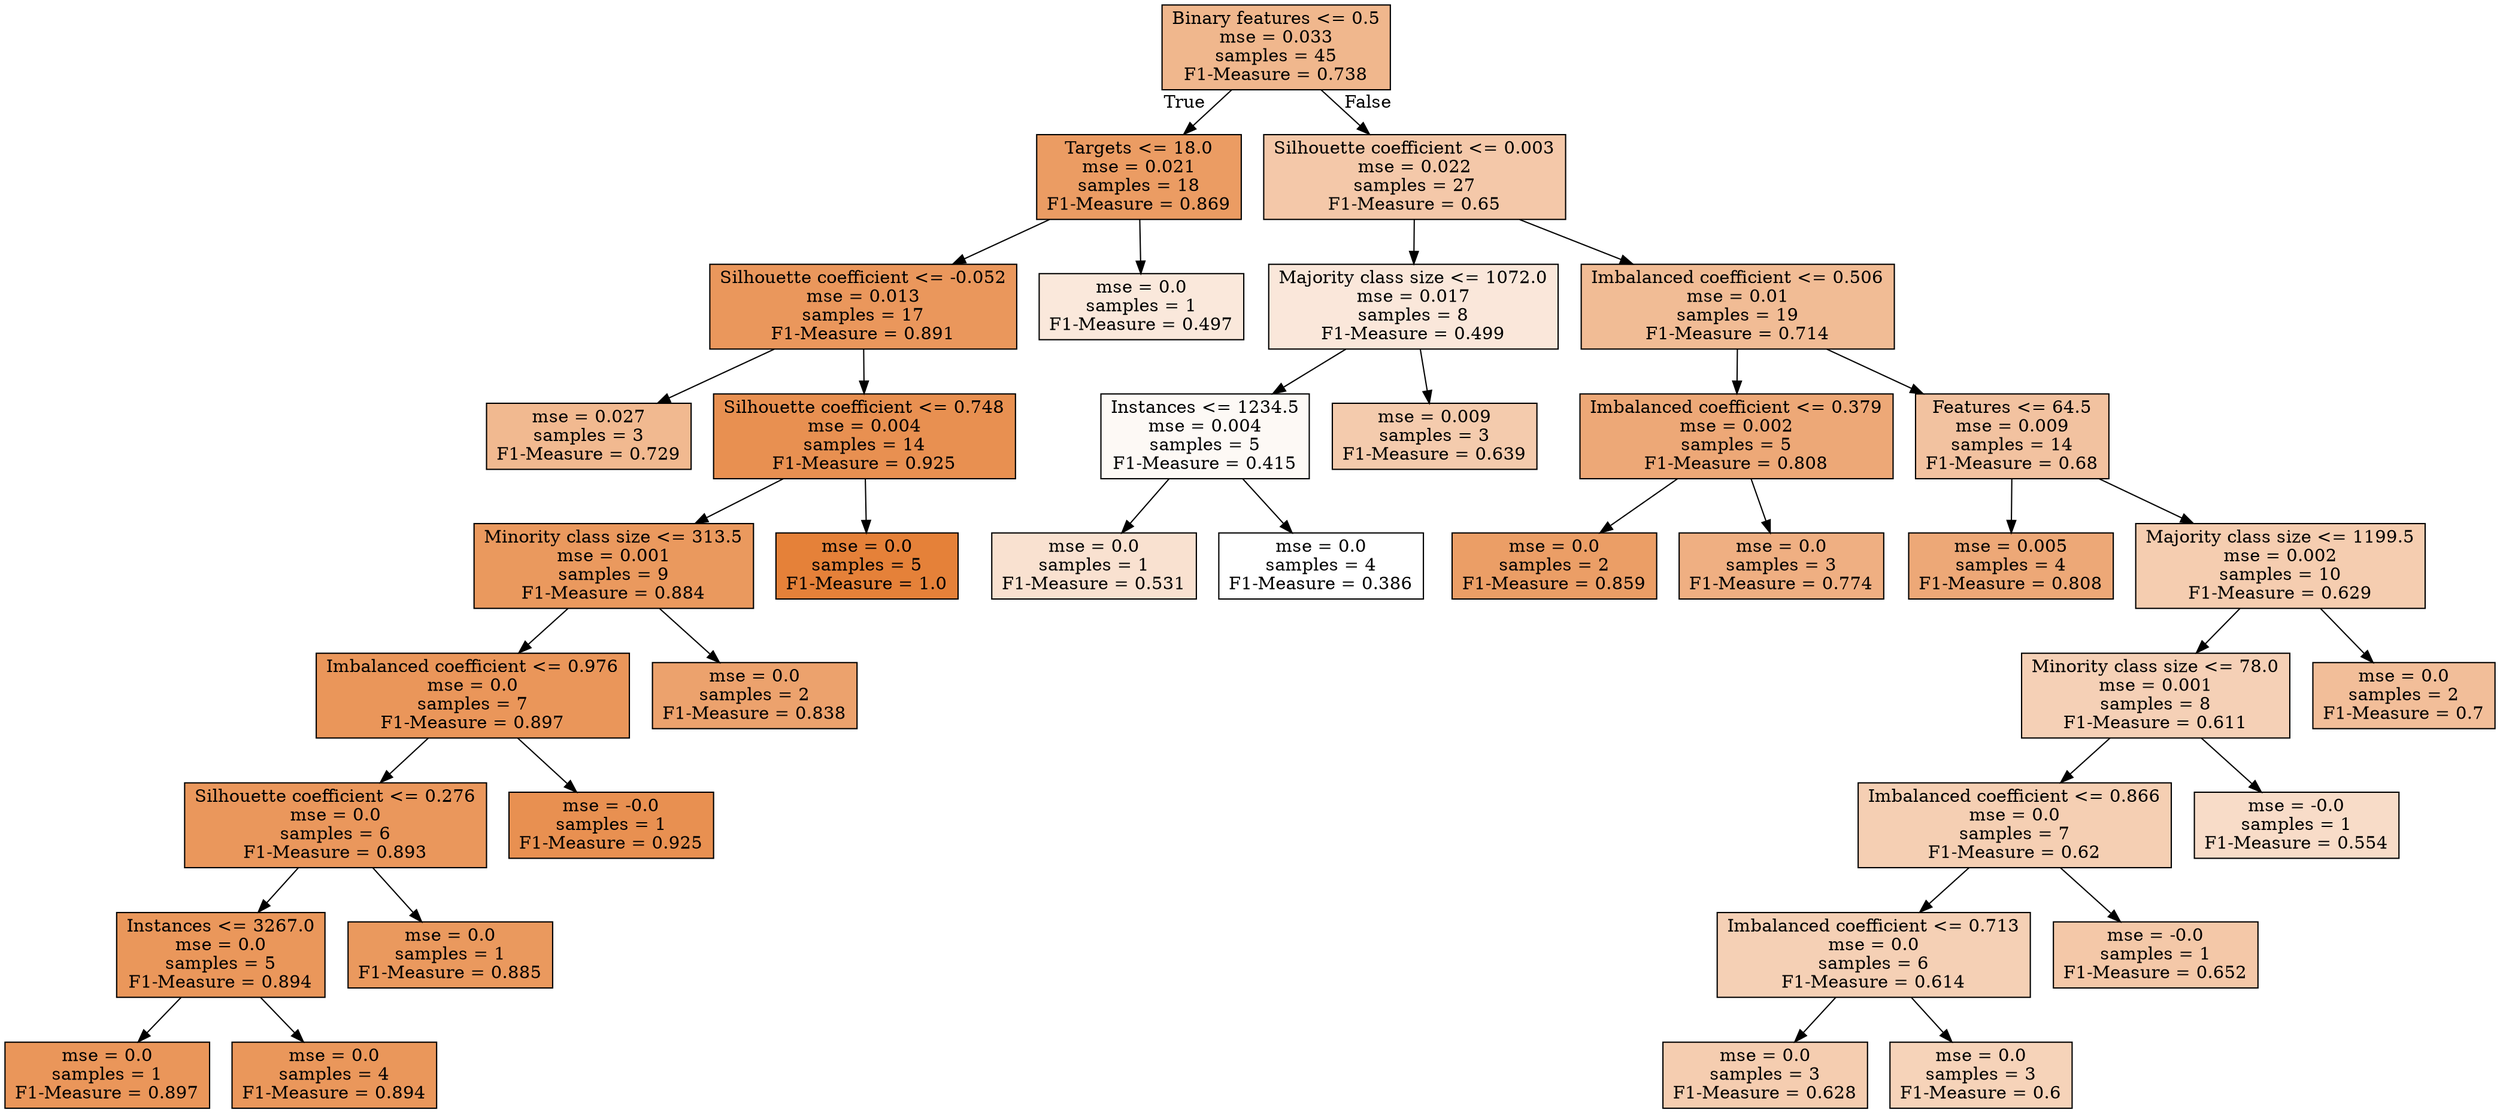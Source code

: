 digraph Tree {
node [shape=box, style="filled", color="black"] ;
0 [label="Binary features <= 0.5\nmse = 0.033\nsamples = 45\nF1-Measure = 0.738", fillcolor="#e5813992"] ;
1 [label="Targets <= 18.0\nmse = 0.021\nsamples = 18\nF1-Measure = 0.869", fillcolor="#e58139c9"] ;
0 -> 1 [labeldistance=2.5, labelangle=45, headlabel="True"] ;
2 [label="Silhouette coefficient <= -0.052\nmse = 0.013\nsamples = 17\nF1-Measure = 0.891", fillcolor="#e58139d2"] ;
1 -> 2 ;
3 [label="mse = 0.027\nsamples = 3\nF1-Measure = 0.729", fillcolor="#e581398e"] ;
2 -> 3 ;
4 [label="Silhouette coefficient <= 0.748\nmse = 0.004\nsamples = 14\nF1-Measure = 0.925", fillcolor="#e58139e0"] ;
2 -> 4 ;
5 [label="Minority class size <= 313.5\nmse = 0.001\nsamples = 9\nF1-Measure = 0.884", fillcolor="#e58139cf"] ;
4 -> 5 ;
6 [label="Imbalanced coefficient <= 0.976\nmse = 0.0\nsamples = 7\nF1-Measure = 0.897", fillcolor="#e58139d4"] ;
5 -> 6 ;
7 [label="Silhouette coefficient <= 0.276\nmse = 0.0\nsamples = 6\nF1-Measure = 0.893", fillcolor="#e58139d2"] ;
6 -> 7 ;
8 [label="Instances <= 3267.0\nmse = 0.0\nsamples = 5\nF1-Measure = 0.894", fillcolor="#e58139d3"] ;
7 -> 8 ;
9 [label="mse = 0.0\nsamples = 1\nF1-Measure = 0.897", fillcolor="#e58139d4"] ;
8 -> 9 ;
10 [label="mse = 0.0\nsamples = 4\nF1-Measure = 0.894", fillcolor="#e58139d3"] ;
8 -> 10 ;
11 [label="mse = 0.0\nsamples = 1\nF1-Measure = 0.885", fillcolor="#e58139cf"] ;
7 -> 11 ;
12 [label="mse = -0.0\nsamples = 1\nF1-Measure = 0.925", fillcolor="#e58139e0"] ;
6 -> 12 ;
13 [label="mse = 0.0\nsamples = 2\nF1-Measure = 0.838", fillcolor="#e58139bc"] ;
5 -> 13 ;
14 [label="mse = 0.0\nsamples = 5\nF1-Measure = 1.0", fillcolor="#e58139ff"] ;
4 -> 14 ;
15 [label="mse = 0.0\nsamples = 1\nF1-Measure = 0.497", fillcolor="#e581392e"] ;
1 -> 15 ;
16 [label="Silhouette coefficient <= 0.003\nmse = 0.022\nsamples = 27\nF1-Measure = 0.65", fillcolor="#e581396e"] ;
0 -> 16 [labeldistance=2.5, labelangle=-45, headlabel="False"] ;
17 [label="Majority class size <= 1072.0\nmse = 0.017\nsamples = 8\nF1-Measure = 0.499", fillcolor="#e581392f"] ;
16 -> 17 ;
18 [label="Instances <= 1234.5\nmse = 0.004\nsamples = 5\nF1-Measure = 0.415", fillcolor="#e581390c"] ;
17 -> 18 ;
19 [label="mse = 0.0\nsamples = 1\nF1-Measure = 0.531", fillcolor="#e581393c"] ;
18 -> 19 ;
20 [label="mse = 0.0\nsamples = 4\nF1-Measure = 0.386", fillcolor="#e5813900"] ;
18 -> 20 ;
21 [label="mse = 0.009\nsamples = 3\nF1-Measure = 0.639", fillcolor="#e5813969"] ;
17 -> 21 ;
22 [label="Imbalanced coefficient <= 0.506\nmse = 0.01\nsamples = 19\nF1-Measure = 0.714", fillcolor="#e5813988"] ;
16 -> 22 ;
23 [label="Imbalanced coefficient <= 0.379\nmse = 0.002\nsamples = 5\nF1-Measure = 0.808", fillcolor="#e58139af"] ;
22 -> 23 ;
24 [label="mse = 0.0\nsamples = 2\nF1-Measure = 0.859", fillcolor="#e58139c4"] ;
23 -> 24 ;
25 [label="mse = 0.0\nsamples = 3\nF1-Measure = 0.774", fillcolor="#e58139a1"] ;
23 -> 25 ;
26 [label="Features <= 64.5\nmse = 0.009\nsamples = 14\nF1-Measure = 0.68", fillcolor="#e581397a"] ;
22 -> 26 ;
27 [label="mse = 0.005\nsamples = 4\nF1-Measure = 0.808", fillcolor="#e58139af"] ;
26 -> 27 ;
28 [label="Majority class size <= 1199.5\nmse = 0.002\nsamples = 10\nF1-Measure = 0.629", fillcolor="#e5813965"] ;
26 -> 28 ;
29 [label="Minority class size <= 78.0\nmse = 0.001\nsamples = 8\nF1-Measure = 0.611", fillcolor="#e581395e"] ;
28 -> 29 ;
30 [label="Imbalanced coefficient <= 0.866\nmse = 0.0\nsamples = 7\nF1-Measure = 0.62", fillcolor="#e5813961"] ;
29 -> 30 ;
31 [label="Imbalanced coefficient <= 0.713\nmse = 0.0\nsamples = 6\nF1-Measure = 0.614", fillcolor="#e581395f"] ;
30 -> 31 ;
32 [label="mse = 0.0\nsamples = 3\nF1-Measure = 0.628", fillcolor="#e5813965"] ;
31 -> 32 ;
33 [label="mse = 0.0\nsamples = 3\nF1-Measure = 0.6", fillcolor="#e5813959"] ;
31 -> 33 ;
34 [label="mse = -0.0\nsamples = 1\nF1-Measure = 0.652", fillcolor="#e581396f"] ;
30 -> 34 ;
35 [label="mse = -0.0\nsamples = 1\nF1-Measure = 0.554", fillcolor="#e5813946"] ;
29 -> 35 ;
36 [label="mse = 0.0\nsamples = 2\nF1-Measure = 0.7", fillcolor="#e5813983"] ;
28 -> 36 ;
}